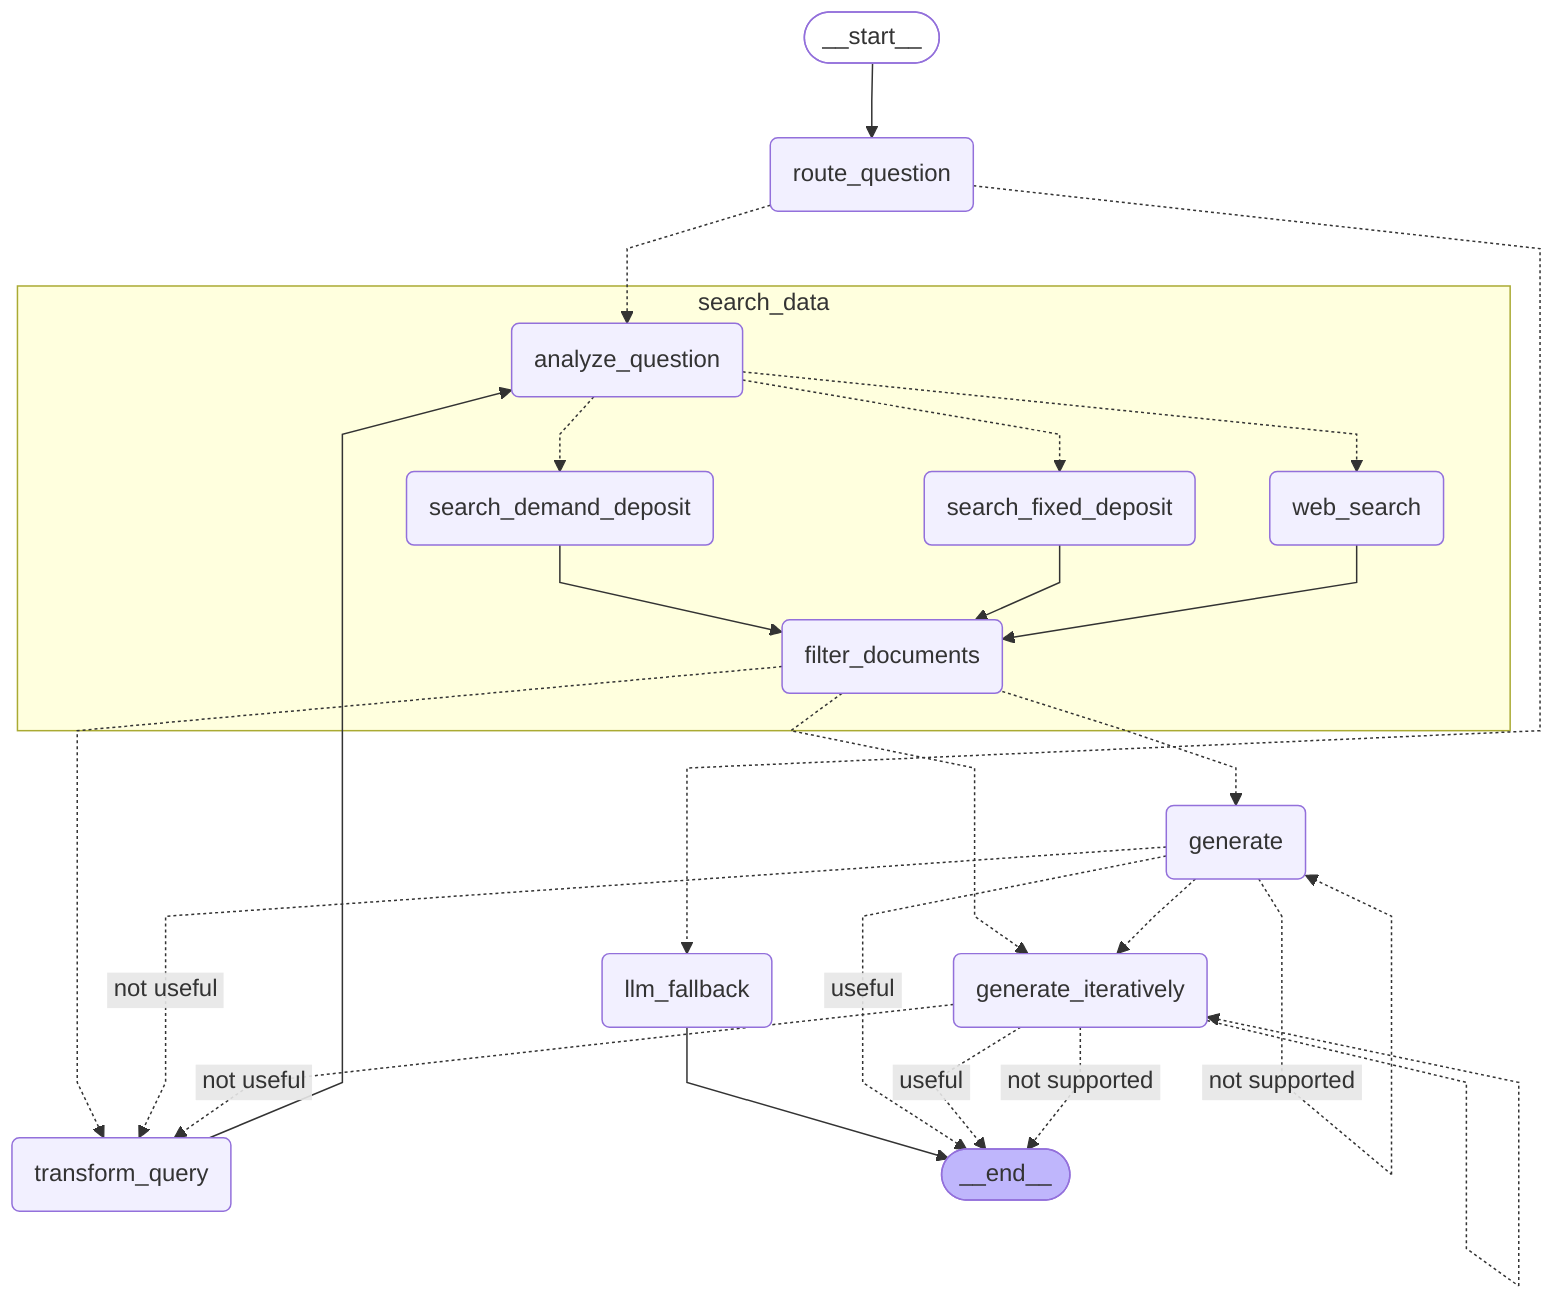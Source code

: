 ---
config:
  flowchart:
    curve: linear
---
graph TD;
	__start__([<p>__start__</p>]):::first
	route_question(route_question)
	llm_fallback(llm_fallback)
	generate(generate)
	generate_iteratively(generate_iteratively)
	transform_query(transform_query)
	__end__([<p>__end__</p>]):::last
	__start__ --> route_question;
	llm_fallback --> __end__;
	transform_query --> search_data_analyze_question;
	route_question -.-> llm_fallback;
	route_question -.-> search_data_analyze_question;
	search_data_filter_documents -.-> transform_query;
	search_data_filter_documents -.-> generate;
	search_data_filter_documents -.-> generate_iteratively;
	generate -. &nbsp;useful&nbsp; .-> __end__;
	generate -. &nbsp;not useful&nbsp; .-> transform_query;
	generate -.-> generate_iteratively;
	generate_iteratively -. &nbsp;useful&nbsp; .-> __end__;
	generate_iteratively -. &nbsp;not useful&nbsp; .-> transform_query;
	generate_iteratively -. &nbsp;not supported&nbsp; .-> __end__;
	subgraph search_data
	search_data_analyze_question(analyze_question)
	search_data_search_fixed_deposit(search_fixed_deposit)
	search_data_search_demand_deposit(search_demand_deposit)
	search_data_web_search(web_search)
	search_data_filter_documents(filter_documents)
	search_data_search_demand_deposit --> search_data_filter_documents;
	search_data_search_fixed_deposit --> search_data_filter_documents;
	search_data_web_search --> search_data_filter_documents;
	search_data_analyze_question -.-> search_data_search_fixed_deposit;
	search_data_analyze_question -.-> search_data_search_demand_deposit;
	search_data_analyze_question -.-> search_data_web_search;
	end
	generate -. &nbsp;not supported&nbsp; .-> generate;
	generate_iteratively -.-> generate_iteratively;
	classDef default fill:#f2f0ff,line-height:1.2
	classDef first fill-opacity:0
	classDef last fill:#bfb6fc
